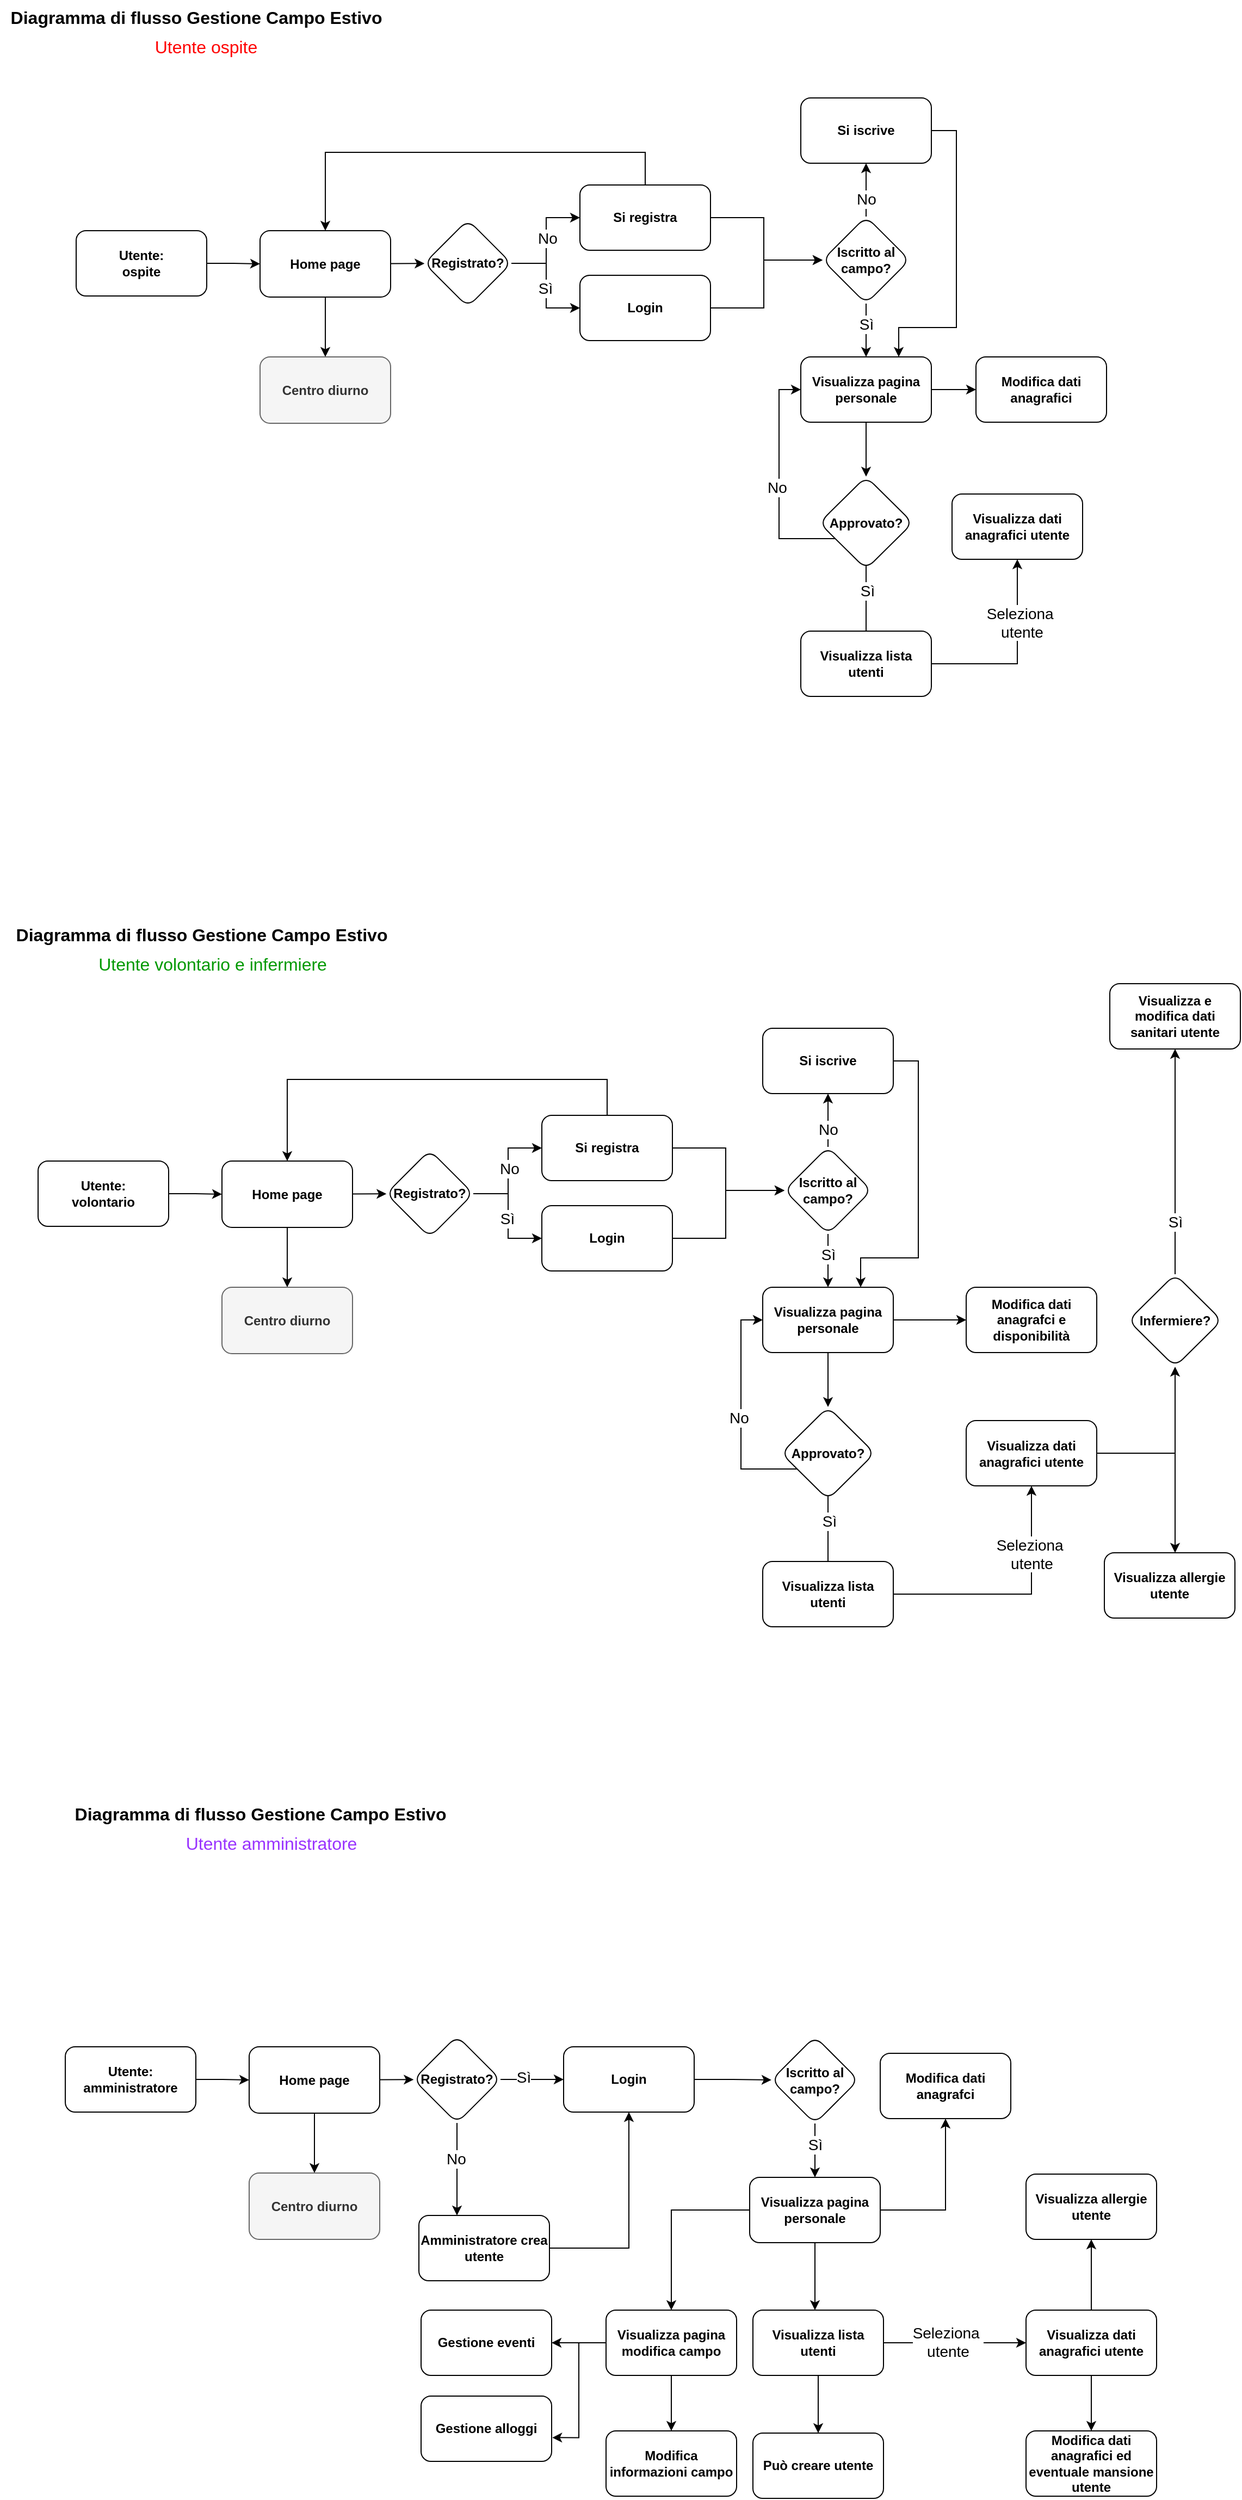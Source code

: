 <mxfile version="20.8.15" type="device"><diagram id="b0mwAW3lmDdGSjpgdNNg" name="Pagina-1"><mxGraphModel dx="989" dy="570" grid="0" gridSize="10" guides="1" tooltips="1" connect="1" arrows="1" fold="1" page="1" pageScale="1" pageWidth="1169" pageHeight="827" math="0" shadow="0"><root><mxCell id="0"/><mxCell id="1" parent="0"/><mxCell id="YYddHS0RJM9LT0OksuJ5-2" style="edgeStyle=orthogonalEdgeStyle;rounded=0;orthogonalLoop=1;jettySize=auto;html=1;entryX=0;entryY=0.5;entryDx=0;entryDy=0;fontSize=12;spacingLeft=0;" parent="1" source="YYddHS0RJM9LT0OksuJ5-1" target="YYddHS0RJM9LT0OksuJ5-3" edge="1"><mxGeometry relative="1" as="geometry"><mxPoint x="210" y="275" as="targetPoint"/></mxGeometry></mxCell><mxCell id="YYddHS0RJM9LT0OksuJ5-1" value="Utente:&lt;br&gt;ospite" style="rounded=1;whiteSpace=wrap;html=1;fontSize=12;fontStyle=1;spacingLeft=0;" parent="1" vertex="1"><mxGeometry x="70" y="245" width="120" height="60" as="geometry"/></mxCell><mxCell id="YYddHS0RJM9LT0OksuJ5-10" value="" style="edgeStyle=none;rounded=0;orthogonalLoop=1;jettySize=auto;html=1;fontSize=12;spacingLeft=0;" parent="1" source="YYddHS0RJM9LT0OksuJ5-3" target="YYddHS0RJM9LT0OksuJ5-9" edge="1"><mxGeometry relative="1" as="geometry"/></mxCell><mxCell id="YYddHS0RJM9LT0OksuJ5-48" value="" style="edgeStyle=orthogonalEdgeStyle;rounded=0;orthogonalLoop=1;jettySize=auto;html=1;fontSize=12;spacingLeft=0;" parent="1" source="YYddHS0RJM9LT0OksuJ5-3" target="YYddHS0RJM9LT0OksuJ5-47" edge="1"><mxGeometry relative="1" as="geometry"/></mxCell><mxCell id="YYddHS0RJM9LT0OksuJ5-3" value="Home page" style="rounded=1;whiteSpace=wrap;html=1;fontSize=12;fontStyle=1;spacingLeft=0;" parent="1" vertex="1"><mxGeometry x="239" y="245" width="120" height="61" as="geometry"/></mxCell><mxCell id="YYddHS0RJM9LT0OksuJ5-18" value="" style="edgeStyle=orthogonalEdgeStyle;rounded=0;orthogonalLoop=1;jettySize=auto;html=1;fontSize=12;spacingLeft=0;" parent="1" source="YYddHS0RJM9LT0OksuJ5-9" target="YYddHS0RJM9LT0OksuJ5-11" edge="1"><mxGeometry relative="1" as="geometry"><Array as="points"><mxPoint x="502" y="275"/><mxPoint x="502" y="233"/></Array></mxGeometry></mxCell><mxCell id="YYddHS0RJM9LT0OksuJ5-23" value="No" style="edgeLabel;html=1;align=center;verticalAlign=middle;resizable=0;points=[];fontSize=14;spacingLeft=0;" parent="YYddHS0RJM9LT0OksuJ5-18" vertex="1" connectable="0"><mxGeometry x="0.484" y="1" relative="1" as="geometry"><mxPoint x="-3" y="20" as="offset"/></mxGeometry></mxCell><mxCell id="YYddHS0RJM9LT0OksuJ5-22" value="" style="edgeStyle=orthogonalEdgeStyle;rounded=0;orthogonalLoop=1;jettySize=auto;html=1;fontSize=12;spacingLeft=0;" parent="1" source="YYddHS0RJM9LT0OksuJ5-9" target="YYddHS0RJM9LT0OksuJ5-21" edge="1"><mxGeometry relative="1" as="geometry"><Array as="points"><mxPoint x="502" y="275"/><mxPoint x="502" y="316"/></Array></mxGeometry></mxCell><mxCell id="YYddHS0RJM9LT0OksuJ5-24" value="Sì" style="edgeLabel;html=1;align=center;verticalAlign=middle;resizable=0;points=[];fontSize=14;spacingLeft=0;" parent="YYddHS0RJM9LT0OksuJ5-22" vertex="1" connectable="0"><mxGeometry x="0.294" relative="1" as="geometry"><mxPoint x="-1" y="-13" as="offset"/></mxGeometry></mxCell><mxCell id="YYddHS0RJM9LT0OksuJ5-9" value="Registrato?" style="rhombus;whiteSpace=wrap;html=1;rounded=1;fontSize=12;fontStyle=1;spacingLeft=0;" parent="1" vertex="1"><mxGeometry x="390" y="235" width="80" height="80" as="geometry"/></mxCell><mxCell id="YYddHS0RJM9LT0OksuJ5-26" value="" style="edgeStyle=orthogonalEdgeStyle;rounded=0;orthogonalLoop=1;jettySize=auto;html=1;entryX=0;entryY=0.5;entryDx=0;entryDy=0;exitX=1;exitY=0.5;exitDx=0;exitDy=0;fontSize=12;spacingLeft=0;" parent="1" source="YYddHS0RJM9LT0OksuJ5-11" target="YYddHS0RJM9LT0OksuJ5-28" edge="1"><mxGeometry relative="1" as="geometry"><mxPoint x="736" y="233.0" as="targetPoint"/><Array as="points"><mxPoint x="702" y="233"/><mxPoint x="702" y="272"/><mxPoint x="748" y="272"/></Array></mxGeometry></mxCell><mxCell id="_tXgWaMHeNXwWKsqvVxN-1" style="edgeStyle=orthogonalEdgeStyle;rounded=0;orthogonalLoop=1;jettySize=auto;html=1;entryX=0.5;entryY=0;entryDx=0;entryDy=0;" parent="1" source="YYddHS0RJM9LT0OksuJ5-11" target="YYddHS0RJM9LT0OksuJ5-3" edge="1"><mxGeometry relative="1" as="geometry"><Array as="points"><mxPoint x="593" y="173"/><mxPoint x="299" y="173"/></Array></mxGeometry></mxCell><mxCell id="YYddHS0RJM9LT0OksuJ5-11" value="Si registra" style="whiteSpace=wrap;html=1;rounded=1;fontSize=12;fontStyle=1;spacingLeft=0;" parent="1" vertex="1"><mxGeometry x="533" y="203" width="120" height="60" as="geometry"/></mxCell><mxCell id="YYddHS0RJM9LT0OksuJ5-27" value="" style="edgeStyle=orthogonalEdgeStyle;rounded=0;orthogonalLoop=1;jettySize=auto;html=1;entryX=0;entryY=0.5;entryDx=0;entryDy=0;fontSize=12;spacingLeft=0;" parent="1" source="YYddHS0RJM9LT0OksuJ5-21" target="YYddHS0RJM9LT0OksuJ5-28" edge="1"><mxGeometry relative="1" as="geometry"><mxPoint x="736" y="233.0" as="targetPoint"/><Array as="points"><mxPoint x="702" y="316"/><mxPoint x="702" y="272"/><mxPoint x="748" y="272"/></Array></mxGeometry></mxCell><mxCell id="YYddHS0RJM9LT0OksuJ5-21" value="Login" style="whiteSpace=wrap;html=1;rounded=1;fontSize=12;fontStyle=1;spacingLeft=0;" parent="1" vertex="1"><mxGeometry x="533" y="286" width="120" height="60" as="geometry"/></mxCell><mxCell id="YYddHS0RJM9LT0OksuJ5-30" value="" style="edgeStyle=orthogonalEdgeStyle;rounded=0;orthogonalLoop=1;jettySize=auto;html=1;fontSize=12;spacingLeft=0;" parent="1" source="YYddHS0RJM9LT0OksuJ5-28" target="YYddHS0RJM9LT0OksuJ5-29" edge="1"><mxGeometry relative="1" as="geometry"/></mxCell><mxCell id="YYddHS0RJM9LT0OksuJ5-33" value="Sì" style="edgeLabel;html=1;align=center;verticalAlign=middle;resizable=0;points=[];fontSize=14;spacingLeft=0;" parent="YYddHS0RJM9LT0OksuJ5-30" vertex="1" connectable="0"><mxGeometry x="-0.23" y="1" relative="1" as="geometry"><mxPoint x="-1" as="offset"/></mxGeometry></mxCell><mxCell id="YYddHS0RJM9LT0OksuJ5-32" value="" style="edgeStyle=orthogonalEdgeStyle;rounded=0;orthogonalLoop=1;jettySize=auto;html=1;fontSize=12;spacingLeft=0;" parent="1" source="YYddHS0RJM9LT0OksuJ5-28" target="YYddHS0RJM9LT0OksuJ5-31" edge="1"><mxGeometry relative="1" as="geometry"/></mxCell><mxCell id="YYddHS0RJM9LT0OksuJ5-34" value="No" style="edgeLabel;html=1;align=center;verticalAlign=middle;resizable=0;points=[];fontSize=14;spacingLeft=0;" parent="YYddHS0RJM9LT0OksuJ5-32" vertex="1" connectable="0"><mxGeometry x="0.732" relative="1" as="geometry"><mxPoint y="26" as="offset"/></mxGeometry></mxCell><mxCell id="YYddHS0RJM9LT0OksuJ5-28" value="Iscritto al campo?" style="rhombus;whiteSpace=wrap;html=1;rounded=1;fontSize=12;fontStyle=1;spacingLeft=0;" parent="1" vertex="1"><mxGeometry x="756" y="232" width="80" height="80" as="geometry"/></mxCell><mxCell id="YYddHS0RJM9LT0OksuJ5-50" value="" style="edgeStyle=orthogonalEdgeStyle;rounded=0;orthogonalLoop=1;jettySize=auto;html=1;fontSize=12;spacingLeft=0;" parent="1" source="YYddHS0RJM9LT0OksuJ5-29" target="YYddHS0RJM9LT0OksuJ5-49" edge="1"><mxGeometry relative="1" as="geometry"/></mxCell><mxCell id="YYddHS0RJM9LT0OksuJ5-85" value="" style="edgeStyle=orthogonalEdgeStyle;rounded=0;orthogonalLoop=1;jettySize=auto;html=1;fontSize=12;spacingLeft=0;" parent="1" source="YYddHS0RJM9LT0OksuJ5-29" target="YYddHS0RJM9LT0OksuJ5-84" edge="1"><mxGeometry relative="1" as="geometry"/></mxCell><mxCell id="YYddHS0RJM9LT0OksuJ5-29" value="Visualizza pagina personale" style="whiteSpace=wrap;html=1;rounded=1;fontSize=12;fontStyle=1;spacingLeft=0;" parent="1" vertex="1"><mxGeometry x="736" y="361" width="120" height="60" as="geometry"/></mxCell><mxCell id="YYddHS0RJM9LT0OksuJ5-35" style="edgeStyle=orthogonalEdgeStyle;rounded=0;orthogonalLoop=1;jettySize=auto;html=1;fontSize=12;entryX=0.75;entryY=0;entryDx=0;entryDy=0;spacingLeft=0;" parent="1" source="YYddHS0RJM9LT0OksuJ5-31" target="YYddHS0RJM9LT0OksuJ5-29" edge="1"><mxGeometry relative="1" as="geometry"><mxPoint x="843" y="334" as="targetPoint"/><Array as="points"><mxPoint x="879" y="153"/><mxPoint x="879" y="334"/><mxPoint x="826" y="334"/></Array></mxGeometry></mxCell><mxCell id="YYddHS0RJM9LT0OksuJ5-31" value="Si iscrive" style="whiteSpace=wrap;html=1;rounded=1;fontSize=12;fontStyle=1;spacingLeft=0;" parent="1" vertex="1"><mxGeometry x="736" y="123" width="120" height="60" as="geometry"/></mxCell><mxCell id="YYddHS0RJM9LT0OksuJ5-40" style="edgeStyle=orthogonalEdgeStyle;rounded=0;orthogonalLoop=1;jettySize=auto;html=1;entryX=0;entryY=0.5;entryDx=0;entryDy=0;fontSize=12;spacingLeft=0;" parent="1" source="YYddHS0RJM9LT0OksuJ5-38" target="YYddHS0RJM9LT0OksuJ5-29" edge="1"><mxGeometry relative="1" as="geometry"><Array as="points"><mxPoint x="716" y="528"/><mxPoint x="716" y="391"/></Array></mxGeometry></mxCell><mxCell id="YYddHS0RJM9LT0OksuJ5-41" value="No" style="edgeLabel;html=1;align=center;verticalAlign=middle;resizable=0;points=[];fontSize=14;spacingLeft=0;" parent="YYddHS0RJM9LT0OksuJ5-40" vertex="1" connectable="0"><mxGeometry x="0.117" y="3" relative="1" as="geometry"><mxPoint x="1" y="-32" as="offset"/></mxGeometry></mxCell><mxCell id="YYddHS0RJM9LT0OksuJ5-51" value="Sì" style="edgeLabel;html=1;align=center;verticalAlign=middle;resizable=0;points=[];fontSize=14;spacingLeft=0;" parent="YYddHS0RJM9LT0OksuJ5-40" vertex="1" connectable="0"><mxGeometry x="-0.77" y="-1" relative="1" as="geometry"><mxPoint as="offset"/></mxGeometry></mxCell><mxCell id="YYddHS0RJM9LT0OksuJ5-44" value="" style="edgeStyle=orthogonalEdgeStyle;rounded=0;orthogonalLoop=1;jettySize=auto;html=1;fontSize=12;spacingLeft=0;" parent="1" source="YYddHS0RJM9LT0OksuJ5-38" target="YYddHS0RJM9LT0OksuJ5-43" edge="1"><mxGeometry relative="1" as="geometry"/></mxCell><mxCell id="YYddHS0RJM9LT0OksuJ5-46" value="Seleziona&amp;nbsp;&lt;br style=&quot;font-size: 14px;&quot;&gt;utente" style="edgeLabel;html=1;align=center;verticalAlign=middle;resizable=0;points=[];fontSize=14;spacingLeft=0;" parent="YYddHS0RJM9LT0OksuJ5-44" vertex="1" connectable="0"><mxGeometry x="0.328" relative="1" as="geometry"><mxPoint x="4" y="-1" as="offset"/></mxGeometry></mxCell><mxCell id="YYddHS0RJM9LT0OksuJ5-38" value="Visualizza lista utenti" style="whiteSpace=wrap;html=1;rounded=1;fontSize=12;fontStyle=1;spacingLeft=0;" parent="1" vertex="1"><mxGeometry x="736" y="613" width="120" height="60" as="geometry"/></mxCell><mxCell id="YYddHS0RJM9LT0OksuJ5-43" value="Visualizza dati anagrafici utente" style="whiteSpace=wrap;html=1;rounded=1;fontSize=12;fontStyle=1;spacingLeft=0;" parent="1" vertex="1"><mxGeometry x="875" y="487" width="120" height="60" as="geometry"/></mxCell><mxCell id="YYddHS0RJM9LT0OksuJ5-47" value="Centro diurno" style="rounded=1;whiteSpace=wrap;html=1;fontSize=12;fontStyle=1;fillColor=#f5f5f5;fontColor=#333333;strokeColor=#666666;spacingLeft=0;" parent="1" vertex="1"><mxGeometry x="239" y="361" width="120" height="61" as="geometry"/></mxCell><mxCell id="YYddHS0RJM9LT0OksuJ5-49" value="Approvato?" style="rhombus;whiteSpace=wrap;html=1;rounded=1;fontStyle=1;spacingLeft=0;" parent="1" vertex="1"><mxGeometry x="753" y="471" width="86" height="85" as="geometry"/></mxCell><mxCell id="YYddHS0RJM9LT0OksuJ5-84" value="Modifica dati anagrafici" style="whiteSpace=wrap;html=1;rounded=1;fontSize=12;fontStyle=1;spacingLeft=0;" parent="1" vertex="1"><mxGeometry x="897" y="361" width="120" height="60" as="geometry"/></mxCell><mxCell id="YYddHS0RJM9LT0OksuJ5-122" value="&lt;b&gt;&lt;font style=&quot;font-size: 16px;&quot;&gt;Diagramma di flusso Gestione Campo Estivo&lt;/font&gt;&lt;/b&gt;" style="text;html=1;align=center;verticalAlign=middle;resizable=0;points=[];autosize=1;strokeColor=none;fillColor=none;fontSize=13;" parent="1" vertex="1"><mxGeometry y="33" width="359" height="31" as="geometry"/></mxCell><mxCell id="YYddHS0RJM9LT0OksuJ5-123" value="&lt;font style=&quot;font-size: 16px;&quot;&gt;Utente ospite&lt;/font&gt;" style="text;html=1;align=center;verticalAlign=middle;resizable=0;points=[];autosize=1;strokeColor=none;fillColor=none;fontSize=13;fontColor=#FF0000;" parent="1" vertex="1"><mxGeometry x="133" y="60" width="112" height="31" as="geometry"/></mxCell><mxCell id="YYddHS0RJM9LT0OksuJ5-124" style="edgeStyle=orthogonalEdgeStyle;rounded=0;orthogonalLoop=1;jettySize=auto;html=1;entryX=0;entryY=0.5;entryDx=0;entryDy=0;fontSize=12;spacingLeft=0;" parent="1" source="YYddHS0RJM9LT0OksuJ5-125" target="YYddHS0RJM9LT0OksuJ5-128" edge="1"><mxGeometry relative="1" as="geometry"><mxPoint x="175" y="1130" as="targetPoint"/></mxGeometry></mxCell><mxCell id="YYddHS0RJM9LT0OksuJ5-125" value="Utente:&lt;br&gt;volontario" style="rounded=1;whiteSpace=wrap;html=1;fontSize=12;fontStyle=1;spacingLeft=0;" parent="1" vertex="1"><mxGeometry x="35" y="1100" width="120" height="60" as="geometry"/></mxCell><mxCell id="YYddHS0RJM9LT0OksuJ5-126" value="" style="edgeStyle=none;rounded=0;orthogonalLoop=1;jettySize=auto;html=1;fontSize=12;spacingLeft=0;" parent="1" source="YYddHS0RJM9LT0OksuJ5-128" target="YYddHS0RJM9LT0OksuJ5-133" edge="1"><mxGeometry relative="1" as="geometry"/></mxCell><mxCell id="YYddHS0RJM9LT0OksuJ5-127" value="" style="edgeStyle=orthogonalEdgeStyle;rounded=0;orthogonalLoop=1;jettySize=auto;html=1;fontSize=12;spacingLeft=0;" parent="1" source="YYddHS0RJM9LT0OksuJ5-128" target="YYddHS0RJM9LT0OksuJ5-155" edge="1"><mxGeometry relative="1" as="geometry"/></mxCell><mxCell id="YYddHS0RJM9LT0OksuJ5-128" value="Home page" style="rounded=1;whiteSpace=wrap;html=1;fontSize=12;fontStyle=1;spacingLeft=0;" parent="1" vertex="1"><mxGeometry x="204" y="1100" width="120" height="61" as="geometry"/></mxCell><mxCell id="YYddHS0RJM9LT0OksuJ5-129" value="" style="edgeStyle=orthogonalEdgeStyle;rounded=0;orthogonalLoop=1;jettySize=auto;html=1;fontSize=12;spacingLeft=0;" parent="1" source="YYddHS0RJM9LT0OksuJ5-133" target="YYddHS0RJM9LT0OksuJ5-135" edge="1"><mxGeometry relative="1" as="geometry"><Array as="points"><mxPoint x="467" y="1130"/><mxPoint x="467" y="1088"/></Array></mxGeometry></mxCell><mxCell id="YYddHS0RJM9LT0OksuJ5-130" value="No" style="edgeLabel;html=1;align=center;verticalAlign=middle;resizable=0;points=[];fontSize=14;spacingLeft=0;" parent="YYddHS0RJM9LT0OksuJ5-129" vertex="1" connectable="0"><mxGeometry x="0.484" y="1" relative="1" as="geometry"><mxPoint x="-3" y="20" as="offset"/></mxGeometry></mxCell><mxCell id="YYddHS0RJM9LT0OksuJ5-131" value="" style="edgeStyle=orthogonalEdgeStyle;rounded=0;orthogonalLoop=1;jettySize=auto;html=1;fontSize=12;spacingLeft=0;" parent="1" source="YYddHS0RJM9LT0OksuJ5-133" target="YYddHS0RJM9LT0OksuJ5-137" edge="1"><mxGeometry relative="1" as="geometry"><Array as="points"><mxPoint x="467" y="1130"/><mxPoint x="467" y="1171"/></Array></mxGeometry></mxCell><mxCell id="YYddHS0RJM9LT0OksuJ5-132" value="Sì" style="edgeLabel;html=1;align=center;verticalAlign=middle;resizable=0;points=[];fontSize=14;spacingLeft=0;" parent="YYddHS0RJM9LT0OksuJ5-131" vertex="1" connectable="0"><mxGeometry x="0.294" relative="1" as="geometry"><mxPoint x="-1" y="-13" as="offset"/></mxGeometry></mxCell><mxCell id="YYddHS0RJM9LT0OksuJ5-133" value="Registrato?" style="rhombus;whiteSpace=wrap;html=1;rounded=1;fontSize=12;fontStyle=1;spacingLeft=0;" parent="1" vertex="1"><mxGeometry x="355" y="1090" width="80" height="80" as="geometry"/></mxCell><mxCell id="YYddHS0RJM9LT0OksuJ5-134" value="" style="edgeStyle=orthogonalEdgeStyle;rounded=0;orthogonalLoop=1;jettySize=auto;html=1;entryX=0;entryY=0.5;entryDx=0;entryDy=0;exitX=1;exitY=0.5;exitDx=0;exitDy=0;fontSize=12;spacingLeft=0;" parent="1" source="YYddHS0RJM9LT0OksuJ5-135" target="YYddHS0RJM9LT0OksuJ5-142" edge="1"><mxGeometry relative="1" as="geometry"><mxPoint x="701" y="1088" as="targetPoint"/><Array as="points"><mxPoint x="667" y="1088"/><mxPoint x="667" y="1127"/><mxPoint x="713" y="1127"/></Array></mxGeometry></mxCell><mxCell id="_tXgWaMHeNXwWKsqvVxN-2" style="edgeStyle=orthogonalEdgeStyle;rounded=0;orthogonalLoop=1;jettySize=auto;html=1;entryX=0.5;entryY=0;entryDx=0;entryDy=0;" parent="1" source="YYddHS0RJM9LT0OksuJ5-135" target="YYddHS0RJM9LT0OksuJ5-128" edge="1"><mxGeometry relative="1" as="geometry"><Array as="points"><mxPoint x="558" y="1025"/><mxPoint x="264" y="1025"/></Array></mxGeometry></mxCell><mxCell id="YYddHS0RJM9LT0OksuJ5-135" value="Si registra" style="whiteSpace=wrap;html=1;rounded=1;fontSize=12;fontStyle=1;spacingLeft=0;" parent="1" vertex="1"><mxGeometry x="498" y="1058" width="120" height="60" as="geometry"/></mxCell><mxCell id="YYddHS0RJM9LT0OksuJ5-136" value="" style="edgeStyle=orthogonalEdgeStyle;rounded=0;orthogonalLoop=1;jettySize=auto;html=1;entryX=0;entryY=0.5;entryDx=0;entryDy=0;fontSize=12;spacingLeft=0;" parent="1" source="YYddHS0RJM9LT0OksuJ5-137" target="YYddHS0RJM9LT0OksuJ5-142" edge="1"><mxGeometry relative="1" as="geometry"><mxPoint x="701" y="1088" as="targetPoint"/><Array as="points"><mxPoint x="667" y="1171"/><mxPoint x="667" y="1127"/><mxPoint x="713" y="1127"/></Array></mxGeometry></mxCell><mxCell id="YYddHS0RJM9LT0OksuJ5-137" value="Login" style="whiteSpace=wrap;html=1;rounded=1;fontSize=12;fontStyle=1;spacingLeft=0;" parent="1" vertex="1"><mxGeometry x="498" y="1141" width="120" height="60" as="geometry"/></mxCell><mxCell id="YYddHS0RJM9LT0OksuJ5-138" value="" style="edgeStyle=orthogonalEdgeStyle;rounded=0;orthogonalLoop=1;jettySize=auto;html=1;fontSize=12;spacingLeft=0;" parent="1" source="YYddHS0RJM9LT0OksuJ5-142" target="YYddHS0RJM9LT0OksuJ5-145" edge="1"><mxGeometry relative="1" as="geometry"/></mxCell><mxCell id="YYddHS0RJM9LT0OksuJ5-139" value="Sì" style="edgeLabel;html=1;align=center;verticalAlign=middle;resizable=0;points=[];fontSize=14;spacingLeft=0;" parent="YYddHS0RJM9LT0OksuJ5-138" vertex="1" connectable="0"><mxGeometry x="-0.23" y="1" relative="1" as="geometry"><mxPoint x="-1" as="offset"/></mxGeometry></mxCell><mxCell id="YYddHS0RJM9LT0OksuJ5-140" value="" style="edgeStyle=orthogonalEdgeStyle;rounded=0;orthogonalLoop=1;jettySize=auto;html=1;fontSize=12;spacingLeft=0;" parent="1" source="YYddHS0RJM9LT0OksuJ5-142" target="YYddHS0RJM9LT0OksuJ5-147" edge="1"><mxGeometry relative="1" as="geometry"/></mxCell><mxCell id="YYddHS0RJM9LT0OksuJ5-141" value="No" style="edgeLabel;html=1;align=center;verticalAlign=middle;resizable=0;points=[];fontSize=14;spacingLeft=0;" parent="YYddHS0RJM9LT0OksuJ5-140" vertex="1" connectable="0"><mxGeometry x="0.732" relative="1" as="geometry"><mxPoint y="26" as="offset"/></mxGeometry></mxCell><mxCell id="YYddHS0RJM9LT0OksuJ5-142" value="Iscritto al campo?" style="rhombus;whiteSpace=wrap;html=1;rounded=1;fontSize=12;fontStyle=1;spacingLeft=0;" parent="1" vertex="1"><mxGeometry x="721" y="1087" width="80" height="80" as="geometry"/></mxCell><mxCell id="YYddHS0RJM9LT0OksuJ5-143" value="" style="edgeStyle=orthogonalEdgeStyle;rounded=0;orthogonalLoop=1;jettySize=auto;html=1;fontSize=12;spacingLeft=0;" parent="1" source="YYddHS0RJM9LT0OksuJ5-145" target="YYddHS0RJM9LT0OksuJ5-156" edge="1"><mxGeometry relative="1" as="geometry"/></mxCell><mxCell id="YYddHS0RJM9LT0OksuJ5-144" value="" style="edgeStyle=orthogonalEdgeStyle;rounded=0;orthogonalLoop=1;jettySize=auto;html=1;fontSize=12;spacingLeft=0;" parent="1" source="YYddHS0RJM9LT0OksuJ5-145" target="YYddHS0RJM9LT0OksuJ5-157" edge="1"><mxGeometry relative="1" as="geometry"/></mxCell><mxCell id="YYddHS0RJM9LT0OksuJ5-145" value="Visualizza pagina personale" style="whiteSpace=wrap;html=1;rounded=1;fontSize=12;fontStyle=1;spacingLeft=0;" parent="1" vertex="1"><mxGeometry x="701" y="1216" width="120" height="60" as="geometry"/></mxCell><mxCell id="YYddHS0RJM9LT0OksuJ5-146" style="edgeStyle=orthogonalEdgeStyle;rounded=0;orthogonalLoop=1;jettySize=auto;html=1;fontSize=12;entryX=0.75;entryY=0;entryDx=0;entryDy=0;spacingLeft=0;" parent="1" source="YYddHS0RJM9LT0OksuJ5-147" target="YYddHS0RJM9LT0OksuJ5-145" edge="1"><mxGeometry relative="1" as="geometry"><mxPoint x="808" y="1189" as="targetPoint"/><Array as="points"><mxPoint x="844" y="1008"/><mxPoint x="844" y="1189"/><mxPoint x="791" y="1189"/></Array></mxGeometry></mxCell><mxCell id="YYddHS0RJM9LT0OksuJ5-147" value="Si iscrive" style="whiteSpace=wrap;html=1;rounded=1;fontSize=12;fontStyle=1;spacingLeft=0;" parent="1" vertex="1"><mxGeometry x="701" y="978" width="120" height="60" as="geometry"/></mxCell><mxCell id="YYddHS0RJM9LT0OksuJ5-148" style="edgeStyle=orthogonalEdgeStyle;rounded=0;orthogonalLoop=1;jettySize=auto;html=1;entryX=0;entryY=0.5;entryDx=0;entryDy=0;fontSize=12;spacingLeft=0;" parent="1" source="YYddHS0RJM9LT0OksuJ5-153" target="YYddHS0RJM9LT0OksuJ5-145" edge="1"><mxGeometry relative="1" as="geometry"><Array as="points"><mxPoint x="681" y="1383"/><mxPoint x="681" y="1246"/></Array></mxGeometry></mxCell><mxCell id="YYddHS0RJM9LT0OksuJ5-149" value="No" style="edgeLabel;html=1;align=center;verticalAlign=middle;resizable=0;points=[];fontSize=14;spacingLeft=0;" parent="YYddHS0RJM9LT0OksuJ5-148" vertex="1" connectable="0"><mxGeometry x="0.117" y="3" relative="1" as="geometry"><mxPoint x="1" y="-32" as="offset"/></mxGeometry></mxCell><mxCell id="YYddHS0RJM9LT0OksuJ5-150" value="Sì" style="edgeLabel;html=1;align=center;verticalAlign=middle;resizable=0;points=[];fontSize=14;spacingLeft=0;" parent="YYddHS0RJM9LT0OksuJ5-148" vertex="1" connectable="0"><mxGeometry x="-0.77" y="-1" relative="1" as="geometry"><mxPoint as="offset"/></mxGeometry></mxCell><mxCell id="YYddHS0RJM9LT0OksuJ5-151" value="" style="edgeStyle=orthogonalEdgeStyle;rounded=0;orthogonalLoop=1;jettySize=auto;html=1;fontSize=12;spacingLeft=0;" parent="1" source="YYddHS0RJM9LT0OksuJ5-153" target="YYddHS0RJM9LT0OksuJ5-154" edge="1"><mxGeometry relative="1" as="geometry"/></mxCell><mxCell id="YYddHS0RJM9LT0OksuJ5-152" value="Seleziona&amp;nbsp;&lt;br style=&quot;font-size: 14px;&quot;&gt;utente" style="edgeLabel;html=1;align=center;verticalAlign=middle;resizable=0;points=[];fontSize=14;spacingLeft=0;" parent="YYddHS0RJM9LT0OksuJ5-151" vertex="1" connectable="0"><mxGeometry x="0.328" relative="1" as="geometry"><mxPoint y="-14" as="offset"/></mxGeometry></mxCell><mxCell id="YYddHS0RJM9LT0OksuJ5-153" value="Visualizza lista utenti" style="whiteSpace=wrap;html=1;rounded=1;fontSize=12;fontStyle=1;spacingLeft=0;" parent="1" vertex="1"><mxGeometry x="701" y="1468" width="120" height="60" as="geometry"/></mxCell><mxCell id="mCiUPaxwPywtFt0ssNpg-2" style="edgeStyle=orthogonalEdgeStyle;rounded=0;orthogonalLoop=1;jettySize=auto;html=1;" parent="1" source="YYddHS0RJM9LT0OksuJ5-154" target="mCiUPaxwPywtFt0ssNpg-1" edge="1"><mxGeometry relative="1" as="geometry"/></mxCell><mxCell id="fiBKj499CenDwxqcBwwM-2" style="edgeStyle=orthogonalEdgeStyle;rounded=0;orthogonalLoop=1;jettySize=auto;html=1;exitX=1;exitY=0.5;exitDx=0;exitDy=0;" parent="1" source="YYddHS0RJM9LT0OksuJ5-154" target="fiBKj499CenDwxqcBwwM-1" edge="1"><mxGeometry relative="1" as="geometry"><Array as="points"><mxPoint x="1080" y="1369"/></Array></mxGeometry></mxCell><mxCell id="YYddHS0RJM9LT0OksuJ5-154" value="Visualizza dati anagrafici utente" style="whiteSpace=wrap;html=1;rounded=1;fontSize=12;fontStyle=1;spacingLeft=0;" parent="1" vertex="1"><mxGeometry x="888" y="1338.5" width="120" height="60" as="geometry"/></mxCell><mxCell id="YYddHS0RJM9LT0OksuJ5-155" value="Centro diurno" style="rounded=1;whiteSpace=wrap;html=1;fontSize=12;fontStyle=1;fillColor=#f5f5f5;fontColor=#333333;strokeColor=#666666;spacingLeft=0;" parent="1" vertex="1"><mxGeometry x="204" y="1216" width="120" height="61" as="geometry"/></mxCell><mxCell id="YYddHS0RJM9LT0OksuJ5-156" value="Approvato?" style="rhombus;whiteSpace=wrap;html=1;rounded=1;fontStyle=1;spacingLeft=0;" parent="1" vertex="1"><mxGeometry x="718" y="1326" width="86" height="85" as="geometry"/></mxCell><mxCell id="YYddHS0RJM9LT0OksuJ5-157" value="Modifica dati&lt;br&gt;anagrafci e disponibilità" style="whiteSpace=wrap;html=1;rounded=1;fontSize=12;fontStyle=1;spacingLeft=0;" parent="1" vertex="1"><mxGeometry x="888" y="1216" width="120" height="60" as="geometry"/></mxCell><mxCell id="YYddHS0RJM9LT0OksuJ5-158" value="&lt;b&gt;&lt;font style=&quot;font-size: 16px;&quot;&gt;Diagramma di flusso Gestione Campo Estivo&lt;/font&gt;&lt;/b&gt;" style="text;html=1;align=center;verticalAlign=middle;resizable=0;points=[];autosize=1;strokeColor=none;fillColor=none;fontSize=13;" parent="1" vertex="1"><mxGeometry x="5" y="876" width="359" height="31" as="geometry"/></mxCell><mxCell id="YYddHS0RJM9LT0OksuJ5-159" value="&lt;font color=&quot;#009900&quot; style=&quot;font-size: 16px;&quot;&gt;Utente volontario e infermiere&lt;/font&gt;" style="text;html=1;align=center;verticalAlign=middle;resizable=0;points=[];autosize=1;strokeColor=none;fillColor=none;fontSize=13;fontColor=#FF0000;" parent="1" vertex="1"><mxGeometry x="81" y="903" width="228" height="31" as="geometry"/></mxCell><mxCell id="YYddHS0RJM9LT0OksuJ5-254" style="edgeStyle=orthogonalEdgeStyle;rounded=0;orthogonalLoop=1;jettySize=auto;html=1;entryX=0;entryY=0.5;entryDx=0;entryDy=0;fontSize=12;spacingLeft=0;" parent="1" source="YYddHS0RJM9LT0OksuJ5-255" target="YYddHS0RJM9LT0OksuJ5-258" edge="1"><mxGeometry relative="1" as="geometry"><mxPoint x="200" y="1944" as="targetPoint"/></mxGeometry></mxCell><mxCell id="YYddHS0RJM9LT0OksuJ5-255" value="Utente:&lt;br&gt;amministratore" style="rounded=1;whiteSpace=wrap;html=1;fontSize=12;fontStyle=1;spacingLeft=0;" parent="1" vertex="1"><mxGeometry x="60" y="1914" width="120" height="60" as="geometry"/></mxCell><mxCell id="YYddHS0RJM9LT0OksuJ5-256" value="" style="edgeStyle=none;rounded=0;orthogonalLoop=1;jettySize=auto;html=1;fontSize=12;spacingLeft=0;" parent="1" source="YYddHS0RJM9LT0OksuJ5-258" target="YYddHS0RJM9LT0OksuJ5-263" edge="1"><mxGeometry relative="1" as="geometry"/></mxCell><mxCell id="YYddHS0RJM9LT0OksuJ5-257" value="" style="edgeStyle=orthogonalEdgeStyle;rounded=0;orthogonalLoop=1;jettySize=auto;html=1;fontSize=12;spacingLeft=0;" parent="1" source="YYddHS0RJM9LT0OksuJ5-258" target="YYddHS0RJM9LT0OksuJ5-278" edge="1"><mxGeometry relative="1" as="geometry"/></mxCell><mxCell id="YYddHS0RJM9LT0OksuJ5-258" value="Home page" style="rounded=1;whiteSpace=wrap;html=1;fontSize=12;fontStyle=1;spacingLeft=0;" parent="1" vertex="1"><mxGeometry x="229" y="1914" width="120" height="61" as="geometry"/></mxCell><mxCell id="YYddHS0RJM9LT0OksuJ5-259" style="edgeStyle=orthogonalEdgeStyle;rounded=0;orthogonalLoop=1;jettySize=auto;html=1;entryX=0;entryY=0.5;entryDx=0;entryDy=0;fontSize=16;fontColor=#002600;" parent="1" source="YYddHS0RJM9LT0OksuJ5-263" target="YYddHS0RJM9LT0OksuJ5-265" edge="1"><mxGeometry relative="1" as="geometry"/></mxCell><mxCell id="YYddHS0RJM9LT0OksuJ5-260" value="Sì" style="edgeLabel;html=1;align=center;verticalAlign=middle;resizable=0;points=[];fontSize=14;fontColor=#000000;" parent="YYddHS0RJM9LT0OksuJ5-259" vertex="1" connectable="0"><mxGeometry x="-0.3" y="2" relative="1" as="geometry"><mxPoint as="offset"/></mxGeometry></mxCell><mxCell id="YYddHS0RJM9LT0OksuJ5-261" value="" style="edgeStyle=orthogonalEdgeStyle;rounded=0;orthogonalLoop=1;jettySize=auto;html=1;fontSize=16;fontColor=#000000;" parent="1" source="YYddHS0RJM9LT0OksuJ5-263" target="YYddHS0RJM9LT0OksuJ5-289" edge="1"><mxGeometry relative="1" as="geometry"><Array as="points"><mxPoint x="420" y="2044"/><mxPoint x="420" y="2044"/></Array></mxGeometry></mxCell><mxCell id="YYddHS0RJM9LT0OksuJ5-262" value="No" style="edgeLabel;html=1;align=center;verticalAlign=middle;resizable=0;points=[];fontSize=14;fontColor=#000000;" parent="YYddHS0RJM9LT0OksuJ5-261" vertex="1" connectable="0"><mxGeometry x="-0.322" y="-1" relative="1" as="geometry"><mxPoint y="4" as="offset"/></mxGeometry></mxCell><mxCell id="YYddHS0RJM9LT0OksuJ5-263" value="Registrato?" style="rhombus;whiteSpace=wrap;html=1;rounded=1;fontSize=12;fontStyle=1;spacingLeft=0;" parent="1" vertex="1"><mxGeometry x="380" y="1904" width="80" height="80" as="geometry"/></mxCell><mxCell id="YYddHS0RJM9LT0OksuJ5-264" style="edgeStyle=orthogonalEdgeStyle;rounded=0;orthogonalLoop=1;jettySize=auto;html=1;exitX=1;exitY=0.5;exitDx=0;exitDy=0;entryX=0;entryY=0.5;entryDx=0;entryDy=0;fontSize=16;fontColor=#000000;" parent="1" source="YYddHS0RJM9LT0OksuJ5-265" target="YYddHS0RJM9LT0OksuJ5-268" edge="1"><mxGeometry relative="1" as="geometry"/></mxCell><mxCell id="YYddHS0RJM9LT0OksuJ5-265" value="Login" style="whiteSpace=wrap;html=1;rounded=1;fontSize=12;fontStyle=1;spacingLeft=0;" parent="1" vertex="1"><mxGeometry x="518" y="1914" width="120" height="60" as="geometry"/></mxCell><mxCell id="YYddHS0RJM9LT0OksuJ5-266" value="" style="edgeStyle=orthogonalEdgeStyle;rounded=0;orthogonalLoop=1;jettySize=auto;html=1;fontSize=12;spacingLeft=0;" parent="1" source="YYddHS0RJM9LT0OksuJ5-268" target="YYddHS0RJM9LT0OksuJ5-271" edge="1"><mxGeometry relative="1" as="geometry"/></mxCell><mxCell id="YYddHS0RJM9LT0OksuJ5-267" value="Sì" style="edgeLabel;html=1;align=center;verticalAlign=middle;resizable=0;points=[];fontSize=14;spacingLeft=0;" parent="YYddHS0RJM9LT0OksuJ5-266" vertex="1" connectable="0"><mxGeometry x="-0.23" y="1" relative="1" as="geometry"><mxPoint x="-1" as="offset"/></mxGeometry></mxCell><mxCell id="YYddHS0RJM9LT0OksuJ5-268" value="Iscritto al campo?" style="rhombus;whiteSpace=wrap;html=1;rounded=1;fontSize=12;fontStyle=1;spacingLeft=0;" parent="1" vertex="1"><mxGeometry x="709" y="1904.5" width="80" height="80" as="geometry"/></mxCell><mxCell id="YYddHS0RJM9LT0OksuJ5-269" value="" style="edgeStyle=orthogonalEdgeStyle;rounded=0;orthogonalLoop=1;jettySize=auto;html=1;fontSize=12;spacingLeft=0;entryX=0.475;entryY=0;entryDx=0;entryDy=0;entryPerimeter=0;" parent="1" source="YYddHS0RJM9LT0OksuJ5-271" target="YYddHS0RJM9LT0OksuJ5-274" edge="1"><mxGeometry relative="1" as="geometry"><mxPoint x="786" y="2184" as="targetPoint"/></mxGeometry></mxCell><mxCell id="YYddHS0RJM9LT0OksuJ5-270" value="" style="edgeStyle=orthogonalEdgeStyle;rounded=0;orthogonalLoop=1;jettySize=auto;html=1;fontSize=12;spacingLeft=0;" parent="1" source="YYddHS0RJM9LT0OksuJ5-271" target="YYddHS0RJM9LT0OksuJ5-279" edge="1"><mxGeometry relative="1" as="geometry"><Array as="points"><mxPoint x="869" y="2064"/></Array></mxGeometry></mxCell><mxCell id="YYddHS0RJM9LT0OksuJ5-293" value="" style="edgeStyle=orthogonalEdgeStyle;rounded=0;orthogonalLoop=1;jettySize=auto;html=1;fontSize=14;fontColor=#000000;" parent="1" source="YYddHS0RJM9LT0OksuJ5-271" target="YYddHS0RJM9LT0OksuJ5-292" edge="1"><mxGeometry relative="1" as="geometry"/></mxCell><mxCell id="YYddHS0RJM9LT0OksuJ5-271" value="Visualizza pagina personale" style="whiteSpace=wrap;html=1;rounded=1;fontSize=12;fontStyle=1;spacingLeft=0;" parent="1" vertex="1"><mxGeometry x="689" y="2034" width="120" height="60" as="geometry"/></mxCell><mxCell id="YYddHS0RJM9LT0OksuJ5-272" value="" style="edgeStyle=orthogonalEdgeStyle;rounded=0;orthogonalLoop=1;jettySize=auto;html=1;fontSize=12;spacingLeft=0;" parent="1" source="YYddHS0RJM9LT0OksuJ5-274" target="YYddHS0RJM9LT0OksuJ5-277" edge="1"><mxGeometry relative="1" as="geometry"/></mxCell><mxCell id="YYddHS0RJM9LT0OksuJ5-273" value="Seleziona&amp;nbsp;&lt;br style=&quot;font-size: 14px;&quot;&gt;utente" style="edgeLabel;html=1;align=center;verticalAlign=middle;resizable=0;points=[];fontSize=14;spacingLeft=0;" parent="YYddHS0RJM9LT0OksuJ5-272" vertex="1" connectable="0"><mxGeometry x="0.328" relative="1" as="geometry"><mxPoint x="-28" y="-1" as="offset"/></mxGeometry></mxCell><mxCell id="YYddHS0RJM9LT0OksuJ5-291" value="" style="edgeStyle=orthogonalEdgeStyle;rounded=0;orthogonalLoop=1;jettySize=auto;html=1;fontSize=14;fontColor=#000000;" parent="1" source="YYddHS0RJM9LT0OksuJ5-274" target="YYddHS0RJM9LT0OksuJ5-290" edge="1"><mxGeometry relative="1" as="geometry"/></mxCell><mxCell id="YYddHS0RJM9LT0OksuJ5-274" value="Visualizza lista utenti" style="whiteSpace=wrap;html=1;rounded=1;fontSize=12;fontStyle=1;spacingLeft=0;" parent="1" vertex="1"><mxGeometry x="692" y="2156" width="120" height="60" as="geometry"/></mxCell><mxCell id="YYddHS0RJM9LT0OksuJ5-275" value="" style="edgeStyle=orthogonalEdgeStyle;rounded=0;orthogonalLoop=1;jettySize=auto;html=1;fontSize=16;fontColor=#009900;" parent="1" source="YYddHS0RJM9LT0OksuJ5-277" target="YYddHS0RJM9LT0OksuJ5-283" edge="1"><mxGeometry relative="1" as="geometry"/></mxCell><mxCell id="YYddHS0RJM9LT0OksuJ5-276" value="" style="edgeStyle=orthogonalEdgeStyle;rounded=0;orthogonalLoop=1;jettySize=auto;html=1;fontSize=16;fontColor=#009900;" parent="1" source="YYddHS0RJM9LT0OksuJ5-277" target="YYddHS0RJM9LT0OksuJ5-285" edge="1"><mxGeometry relative="1" as="geometry"/></mxCell><mxCell id="YYddHS0RJM9LT0OksuJ5-277" value="Visualizza dati anagrafici utente" style="whiteSpace=wrap;html=1;rounded=1;fontSize=12;fontStyle=1;spacingLeft=0;" parent="1" vertex="1"><mxGeometry x="943" y="2156" width="120" height="60" as="geometry"/></mxCell><mxCell id="YYddHS0RJM9LT0OksuJ5-278" value="Centro diurno" style="rounded=1;whiteSpace=wrap;html=1;fontSize=12;fontStyle=1;fillColor=#f5f5f5;fontColor=#333333;strokeColor=#666666;spacingLeft=0;" parent="1" vertex="1"><mxGeometry x="229" y="2030" width="120" height="61" as="geometry"/></mxCell><mxCell id="YYddHS0RJM9LT0OksuJ5-279" value="Modifica dati&lt;br&gt;anagrafci" style="whiteSpace=wrap;html=1;rounded=1;fontSize=12;fontStyle=1;spacingLeft=0;" parent="1" vertex="1"><mxGeometry x="809" y="1920" width="120" height="60" as="geometry"/></mxCell><mxCell id="YYddHS0RJM9LT0OksuJ5-280" value="&lt;b&gt;&lt;font style=&quot;font-size: 16px;&quot;&gt;Diagramma di flusso Gestione Campo Estivo&lt;/font&gt;&lt;/b&gt;" style="text;html=1;align=center;verticalAlign=middle;resizable=0;points=[];autosize=1;strokeColor=none;fillColor=none;fontSize=13;" parent="1" vertex="1"><mxGeometry x="59" y="1684" width="359" height="31" as="geometry"/></mxCell><mxCell id="YYddHS0RJM9LT0OksuJ5-281" value="&lt;font style=&quot;font-size: 16px;&quot;&gt;Utente amministratore&lt;/font&gt;" style="text;html=1;align=center;verticalAlign=middle;resizable=0;points=[];autosize=1;strokeColor=none;fillColor=none;fontSize=13;fontColor=#9933FF;" parent="1" vertex="1"><mxGeometry x="161" y="1711" width="175" height="31" as="geometry"/></mxCell><mxCell id="YYddHS0RJM9LT0OksuJ5-283" value="Visualizza allergie&lt;br&gt;utente" style="whiteSpace=wrap;html=1;rounded=1;fontSize=12;fontStyle=1;spacingLeft=0;" parent="1" vertex="1"><mxGeometry x="943" y="2031" width="120" height="60" as="geometry"/></mxCell><mxCell id="YYddHS0RJM9LT0OksuJ5-285" value="Modifica dati anagrafici ed eventuale mansione utente" style="whiteSpace=wrap;html=1;rounded=1;fontSize=12;fontStyle=1;spacingLeft=0;" parent="1" vertex="1"><mxGeometry x="943" y="2267" width="120" height="60" as="geometry"/></mxCell><mxCell id="YYddHS0RJM9LT0OksuJ5-288" style="edgeStyle=orthogonalEdgeStyle;rounded=0;orthogonalLoop=1;jettySize=auto;html=1;fontSize=16;fontColor=#000000;" parent="1" source="YYddHS0RJM9LT0OksuJ5-289" target="YYddHS0RJM9LT0OksuJ5-265" edge="1"><mxGeometry relative="1" as="geometry"/></mxCell><mxCell id="YYddHS0RJM9LT0OksuJ5-289" value="Amministratore crea utente" style="whiteSpace=wrap;html=1;rounded=1;fontStyle=1;spacingLeft=0;" parent="1" vertex="1"><mxGeometry x="385" y="2069" width="120" height="60" as="geometry"/></mxCell><mxCell id="YYddHS0RJM9LT0OksuJ5-290" value="Può creare utente" style="whiteSpace=wrap;html=1;rounded=1;fontSize=12;fontStyle=1;spacingLeft=0;" parent="1" vertex="1"><mxGeometry x="692" y="2269" width="120" height="60" as="geometry"/></mxCell><mxCell id="6jnTurGEm1T8Lu_Q-dBl-1" style="edgeStyle=orthogonalEdgeStyle;rounded=0;orthogonalLoop=1;jettySize=auto;html=1;entryX=1;entryY=0.5;entryDx=0;entryDy=0;" edge="1" parent="1" source="YYddHS0RJM9LT0OksuJ5-292" target="6jnTurGEm1T8Lu_Q-dBl-2"><mxGeometry relative="1" as="geometry"><mxPoint x="467" y="2242" as="targetPoint"/></mxGeometry></mxCell><mxCell id="6jnTurGEm1T8Lu_Q-dBl-6" style="edgeStyle=orthogonalEdgeStyle;rounded=0;orthogonalLoop=1;jettySize=auto;html=1;exitX=0;exitY=0.75;exitDx=0;exitDy=0;entryX=1.005;entryY=0.636;entryDx=0;entryDy=0;entryPerimeter=0;" edge="1" parent="1" source="YYddHS0RJM9LT0OksuJ5-292" target="6jnTurGEm1T8Lu_Q-dBl-5"><mxGeometry relative="1" as="geometry"><Array as="points"><mxPoint x="557" y="2186"/><mxPoint x="532" y="2186"/><mxPoint x="532" y="2274"/></Array></mxGeometry></mxCell><mxCell id="6jnTurGEm1T8Lu_Q-dBl-7" style="edgeStyle=orthogonalEdgeStyle;rounded=0;orthogonalLoop=1;jettySize=auto;html=1;exitX=0.5;exitY=1;exitDx=0;exitDy=0;entryX=0.5;entryY=0;entryDx=0;entryDy=0;" edge="1" parent="1" source="YYddHS0RJM9LT0OksuJ5-292" target="6jnTurGEm1T8Lu_Q-dBl-8"><mxGeometry relative="1" as="geometry"><mxPoint x="617.207" y="2294.138" as="targetPoint"/></mxGeometry></mxCell><mxCell id="YYddHS0RJM9LT0OksuJ5-292" value="Visualizza pagina modifica campo" style="whiteSpace=wrap;html=1;rounded=1;fontSize=12;fontStyle=1;spacingLeft=0;" parent="1" vertex="1"><mxGeometry x="557" y="2156" width="120" height="60" as="geometry"/></mxCell><mxCell id="mCiUPaxwPywtFt0ssNpg-3" style="edgeStyle=orthogonalEdgeStyle;rounded=0;orthogonalLoop=1;jettySize=auto;html=1;" parent="1" source="mCiUPaxwPywtFt0ssNpg-1" target="mCiUPaxwPywtFt0ssNpg-5" edge="1"><mxGeometry relative="1" as="geometry"><mxPoint x="1080" y="1109" as="targetPoint"/></mxGeometry></mxCell><mxCell id="mCiUPaxwPywtFt0ssNpg-4" value="Sì" style="edgeLabel;html=1;align=center;verticalAlign=middle;resizable=0;points=[];fontSize=14;" parent="mCiUPaxwPywtFt0ssNpg-3" vertex="1" connectable="0"><mxGeometry x="0.125" relative="1" as="geometry"><mxPoint y="68" as="offset"/></mxGeometry></mxCell><mxCell id="mCiUPaxwPywtFt0ssNpg-1" value="Infermiere?" style="rhombus;whiteSpace=wrap;html=1;rounded=1;fontStyle=1;spacingLeft=0;" parent="1" vertex="1"><mxGeometry x="1037" y="1204" width="86" height="85" as="geometry"/></mxCell><mxCell id="mCiUPaxwPywtFt0ssNpg-5" value="Visualizza e modifica dati sanitari utente" style="whiteSpace=wrap;html=1;rounded=1;fontSize=12;fontStyle=1;spacingLeft=0;" parent="1" vertex="1"><mxGeometry x="1020" y="937" width="120" height="60" as="geometry"/></mxCell><mxCell id="fiBKj499CenDwxqcBwwM-1" value="Visualizza allergie&lt;br&gt;utente" style="whiteSpace=wrap;html=1;rounded=1;fontSize=12;fontStyle=1;spacingLeft=0;" parent="1" vertex="1"><mxGeometry x="1015" y="1460" width="120" height="60" as="geometry"/></mxCell><mxCell id="6jnTurGEm1T8Lu_Q-dBl-2" value="Gestione eventi" style="whiteSpace=wrap;html=1;rounded=1;fontSize=12;fontStyle=1;spacingLeft=0;" vertex="1" parent="1"><mxGeometry x="387" y="2156" width="120" height="60" as="geometry"/></mxCell><mxCell id="6jnTurGEm1T8Lu_Q-dBl-5" value="Gestione alloggi" style="whiteSpace=wrap;html=1;rounded=1;fontSize=12;fontStyle=1;spacingLeft=0;" vertex="1" parent="1"><mxGeometry x="387" y="2235" width="120" height="60" as="geometry"/></mxCell><mxCell id="6jnTurGEm1T8Lu_Q-dBl-8" value="Modifica informazioni campo" style="whiteSpace=wrap;html=1;rounded=1;fontSize=12;fontStyle=1;spacingLeft=0;" vertex="1" parent="1"><mxGeometry x="557" y="2267" width="120" height="60" as="geometry"/></mxCell></root></mxGraphModel></diagram></mxfile>